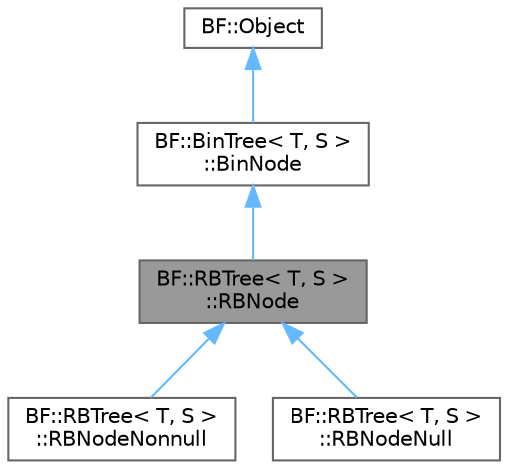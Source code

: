 digraph "BF::RBTree&lt; T, S &gt;::RBNode"
{
 // LATEX_PDF_SIZE
  bgcolor="transparent";
  edge [fontname=Helvetica,fontsize=10,labelfontname=Helvetica,labelfontsize=10];
  node [fontname=Helvetica,fontsize=10,shape=box,height=0.2,width=0.4];
  Node1 [id="Node000001",label="BF::RBTree\< T, S \>\l::RBNode",height=0.2,width=0.4,color="gray40", fillcolor="grey60", style="filled", fontcolor="black",tooltip=" "];
  Node2 -> Node1 [id="edge1_Node000001_Node000002",dir="back",color="steelblue1",style="solid",tooltip=" "];
  Node2 [id="Node000002",label="BF::BinTree\< T, S \>\l::BinNode",height=0.2,width=0.4,color="gray40", fillcolor="white", style="filled",URL="$d6/da4/classBF_1_1BinTree_1_1BinNode.html",tooltip=" "];
  Node3 -> Node2 [id="edge2_Node000002_Node000003",dir="back",color="steelblue1",style="solid",tooltip=" "];
  Node3 [id="Node000003",label="BF::Object",height=0.2,width=0.4,color="gray40", fillcolor="white", style="filled",URL="$d1/d3a/classBF_1_1Object.html",tooltip=" "];
  Node1 -> Node4 [id="edge3_Node000001_Node000004",dir="back",color="steelblue1",style="solid",tooltip=" "];
  Node4 [id="Node000004",label="BF::RBTree\< T, S \>\l::RBNodeNonnull",height=0.2,width=0.4,color="gray40", fillcolor="white", style="filled",URL="$dd/d3b/classBF_1_1RBTree_1_1RBNodeNonnull.html",tooltip=" "];
  Node1 -> Node5 [id="edge4_Node000001_Node000005",dir="back",color="steelblue1",style="solid",tooltip=" "];
  Node5 [id="Node000005",label="BF::RBTree\< T, S \>\l::RBNodeNull",height=0.2,width=0.4,color="gray40", fillcolor="white", style="filled",URL="$dc/daa/classBF_1_1RBTree_1_1RBNodeNull.html",tooltip=" "];
}
